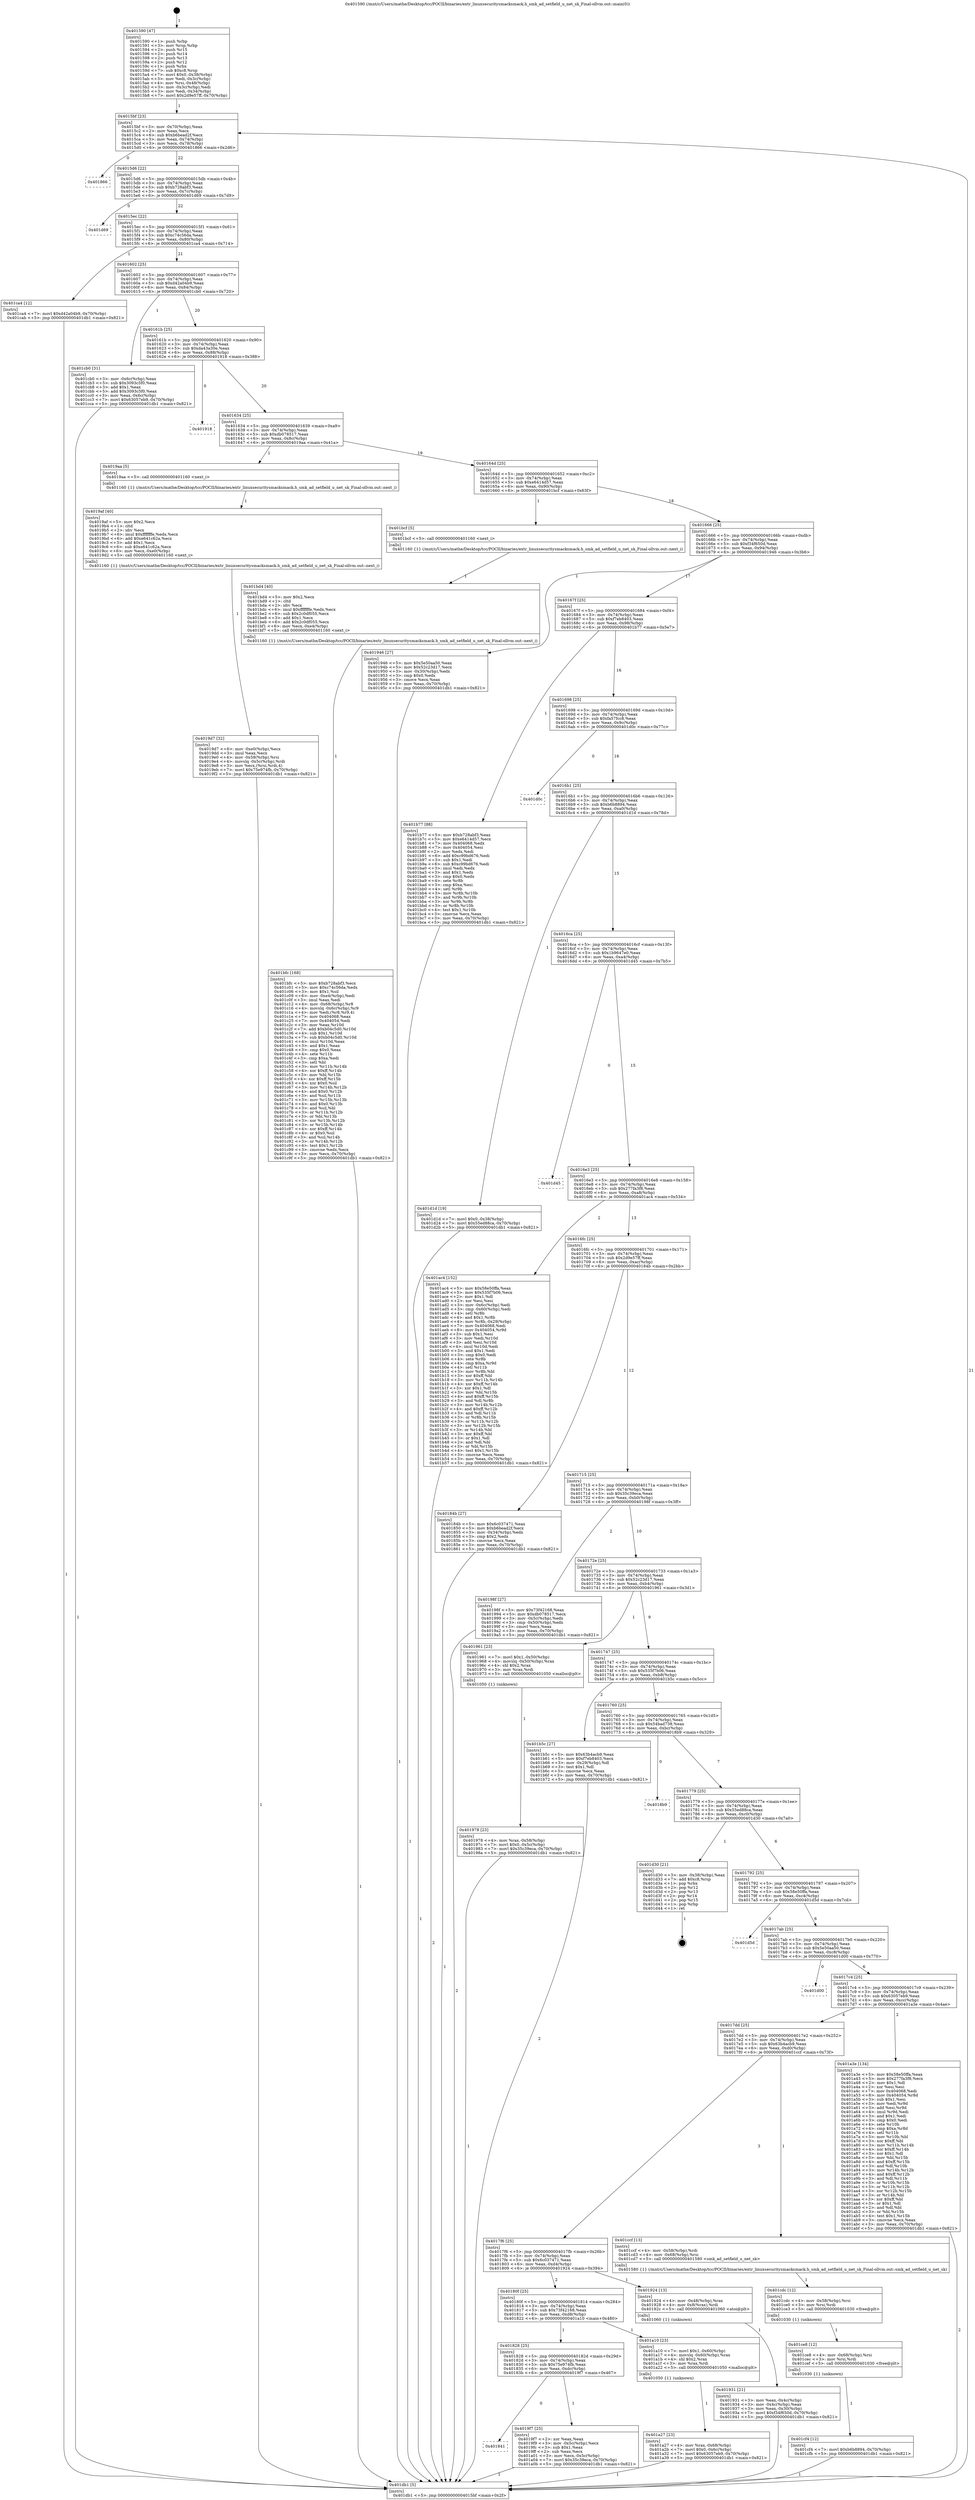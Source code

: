 digraph "0x401590" {
  label = "0x401590 (/mnt/c/Users/mathe/Desktop/tcc/POCII/binaries/extr_linuxsecuritysmacksmack.h_smk_ad_setfield_u_net_sk_Final-ollvm.out::main(0))"
  labelloc = "t"
  node[shape=record]

  Entry [label="",width=0.3,height=0.3,shape=circle,fillcolor=black,style=filled]
  "0x4015bf" [label="{
     0x4015bf [23]\l
     | [instrs]\l
     &nbsp;&nbsp;0x4015bf \<+3\>: mov -0x70(%rbp),%eax\l
     &nbsp;&nbsp;0x4015c2 \<+2\>: mov %eax,%ecx\l
     &nbsp;&nbsp;0x4015c4 \<+6\>: sub $0xb6bead2f,%ecx\l
     &nbsp;&nbsp;0x4015ca \<+3\>: mov %eax,-0x74(%rbp)\l
     &nbsp;&nbsp;0x4015cd \<+3\>: mov %ecx,-0x78(%rbp)\l
     &nbsp;&nbsp;0x4015d0 \<+6\>: je 0000000000401866 \<main+0x2d6\>\l
  }"]
  "0x401866" [label="{
     0x401866\l
  }", style=dashed]
  "0x4015d6" [label="{
     0x4015d6 [22]\l
     | [instrs]\l
     &nbsp;&nbsp;0x4015d6 \<+5\>: jmp 00000000004015db \<main+0x4b\>\l
     &nbsp;&nbsp;0x4015db \<+3\>: mov -0x74(%rbp),%eax\l
     &nbsp;&nbsp;0x4015de \<+5\>: sub $0xb728abf3,%eax\l
     &nbsp;&nbsp;0x4015e3 \<+3\>: mov %eax,-0x7c(%rbp)\l
     &nbsp;&nbsp;0x4015e6 \<+6\>: je 0000000000401d69 \<main+0x7d9\>\l
  }"]
  Exit [label="",width=0.3,height=0.3,shape=circle,fillcolor=black,style=filled,peripheries=2]
  "0x401d69" [label="{
     0x401d69\l
  }", style=dashed]
  "0x4015ec" [label="{
     0x4015ec [22]\l
     | [instrs]\l
     &nbsp;&nbsp;0x4015ec \<+5\>: jmp 00000000004015f1 \<main+0x61\>\l
     &nbsp;&nbsp;0x4015f1 \<+3\>: mov -0x74(%rbp),%eax\l
     &nbsp;&nbsp;0x4015f4 \<+5\>: sub $0xc74c56da,%eax\l
     &nbsp;&nbsp;0x4015f9 \<+3\>: mov %eax,-0x80(%rbp)\l
     &nbsp;&nbsp;0x4015fc \<+6\>: je 0000000000401ca4 \<main+0x714\>\l
  }"]
  "0x401cf4" [label="{
     0x401cf4 [12]\l
     | [instrs]\l
     &nbsp;&nbsp;0x401cf4 \<+7\>: movl $0xb6b8894,-0x70(%rbp)\l
     &nbsp;&nbsp;0x401cfb \<+5\>: jmp 0000000000401db1 \<main+0x821\>\l
  }"]
  "0x401ca4" [label="{
     0x401ca4 [12]\l
     | [instrs]\l
     &nbsp;&nbsp;0x401ca4 \<+7\>: movl $0xd42a04b9,-0x70(%rbp)\l
     &nbsp;&nbsp;0x401cab \<+5\>: jmp 0000000000401db1 \<main+0x821\>\l
  }"]
  "0x401602" [label="{
     0x401602 [25]\l
     | [instrs]\l
     &nbsp;&nbsp;0x401602 \<+5\>: jmp 0000000000401607 \<main+0x77\>\l
     &nbsp;&nbsp;0x401607 \<+3\>: mov -0x74(%rbp),%eax\l
     &nbsp;&nbsp;0x40160a \<+5\>: sub $0xd42a04b9,%eax\l
     &nbsp;&nbsp;0x40160f \<+6\>: mov %eax,-0x84(%rbp)\l
     &nbsp;&nbsp;0x401615 \<+6\>: je 0000000000401cb0 \<main+0x720\>\l
  }"]
  "0x401ce8" [label="{
     0x401ce8 [12]\l
     | [instrs]\l
     &nbsp;&nbsp;0x401ce8 \<+4\>: mov -0x68(%rbp),%rsi\l
     &nbsp;&nbsp;0x401cec \<+3\>: mov %rsi,%rdi\l
     &nbsp;&nbsp;0x401cef \<+5\>: call 0000000000401030 \<free@plt\>\l
     | [calls]\l
     &nbsp;&nbsp;0x401030 \{1\} (unknown)\l
  }"]
  "0x401cb0" [label="{
     0x401cb0 [31]\l
     | [instrs]\l
     &nbsp;&nbsp;0x401cb0 \<+3\>: mov -0x6c(%rbp),%eax\l
     &nbsp;&nbsp;0x401cb3 \<+5\>: sub $0x3093c5f0,%eax\l
     &nbsp;&nbsp;0x401cb8 \<+3\>: add $0x1,%eax\l
     &nbsp;&nbsp;0x401cbb \<+5\>: add $0x3093c5f0,%eax\l
     &nbsp;&nbsp;0x401cc0 \<+3\>: mov %eax,-0x6c(%rbp)\l
     &nbsp;&nbsp;0x401cc3 \<+7\>: movl $0x63057eb9,-0x70(%rbp)\l
     &nbsp;&nbsp;0x401cca \<+5\>: jmp 0000000000401db1 \<main+0x821\>\l
  }"]
  "0x40161b" [label="{
     0x40161b [25]\l
     | [instrs]\l
     &nbsp;&nbsp;0x40161b \<+5\>: jmp 0000000000401620 \<main+0x90\>\l
     &nbsp;&nbsp;0x401620 \<+3\>: mov -0x74(%rbp),%eax\l
     &nbsp;&nbsp;0x401623 \<+5\>: sub $0xda43a30e,%eax\l
     &nbsp;&nbsp;0x401628 \<+6\>: mov %eax,-0x88(%rbp)\l
     &nbsp;&nbsp;0x40162e \<+6\>: je 0000000000401918 \<main+0x388\>\l
  }"]
  "0x401cdc" [label="{
     0x401cdc [12]\l
     | [instrs]\l
     &nbsp;&nbsp;0x401cdc \<+4\>: mov -0x58(%rbp),%rsi\l
     &nbsp;&nbsp;0x401ce0 \<+3\>: mov %rsi,%rdi\l
     &nbsp;&nbsp;0x401ce3 \<+5\>: call 0000000000401030 \<free@plt\>\l
     | [calls]\l
     &nbsp;&nbsp;0x401030 \{1\} (unknown)\l
  }"]
  "0x401918" [label="{
     0x401918\l
  }", style=dashed]
  "0x401634" [label="{
     0x401634 [25]\l
     | [instrs]\l
     &nbsp;&nbsp;0x401634 \<+5\>: jmp 0000000000401639 \<main+0xa9\>\l
     &nbsp;&nbsp;0x401639 \<+3\>: mov -0x74(%rbp),%eax\l
     &nbsp;&nbsp;0x40163c \<+5\>: sub $0xdb078517,%eax\l
     &nbsp;&nbsp;0x401641 \<+6\>: mov %eax,-0x8c(%rbp)\l
     &nbsp;&nbsp;0x401647 \<+6\>: je 00000000004019aa \<main+0x41a\>\l
  }"]
  "0x401bfc" [label="{
     0x401bfc [168]\l
     | [instrs]\l
     &nbsp;&nbsp;0x401bfc \<+5\>: mov $0xb728abf3,%ecx\l
     &nbsp;&nbsp;0x401c01 \<+5\>: mov $0xc74c56da,%edx\l
     &nbsp;&nbsp;0x401c06 \<+3\>: mov $0x1,%sil\l
     &nbsp;&nbsp;0x401c09 \<+6\>: mov -0xe4(%rbp),%edi\l
     &nbsp;&nbsp;0x401c0f \<+3\>: imul %eax,%edi\l
     &nbsp;&nbsp;0x401c12 \<+4\>: mov -0x68(%rbp),%r8\l
     &nbsp;&nbsp;0x401c16 \<+4\>: movslq -0x6c(%rbp),%r9\l
     &nbsp;&nbsp;0x401c1a \<+4\>: mov %edi,(%r8,%r9,4)\l
     &nbsp;&nbsp;0x401c1e \<+7\>: mov 0x404068,%eax\l
     &nbsp;&nbsp;0x401c25 \<+7\>: mov 0x404054,%edi\l
     &nbsp;&nbsp;0x401c2c \<+3\>: mov %eax,%r10d\l
     &nbsp;&nbsp;0x401c2f \<+7\>: add $0xb04c5d0,%r10d\l
     &nbsp;&nbsp;0x401c36 \<+4\>: sub $0x1,%r10d\l
     &nbsp;&nbsp;0x401c3a \<+7\>: sub $0xb04c5d0,%r10d\l
     &nbsp;&nbsp;0x401c41 \<+4\>: imul %r10d,%eax\l
     &nbsp;&nbsp;0x401c45 \<+3\>: and $0x1,%eax\l
     &nbsp;&nbsp;0x401c48 \<+3\>: cmp $0x0,%eax\l
     &nbsp;&nbsp;0x401c4b \<+4\>: sete %r11b\l
     &nbsp;&nbsp;0x401c4f \<+3\>: cmp $0xa,%edi\l
     &nbsp;&nbsp;0x401c52 \<+3\>: setl %bl\l
     &nbsp;&nbsp;0x401c55 \<+3\>: mov %r11b,%r14b\l
     &nbsp;&nbsp;0x401c58 \<+4\>: xor $0xff,%r14b\l
     &nbsp;&nbsp;0x401c5c \<+3\>: mov %bl,%r15b\l
     &nbsp;&nbsp;0x401c5f \<+4\>: xor $0xff,%r15b\l
     &nbsp;&nbsp;0x401c63 \<+4\>: xor $0x0,%sil\l
     &nbsp;&nbsp;0x401c67 \<+3\>: mov %r14b,%r12b\l
     &nbsp;&nbsp;0x401c6a \<+4\>: and $0x0,%r12b\l
     &nbsp;&nbsp;0x401c6e \<+3\>: and %sil,%r11b\l
     &nbsp;&nbsp;0x401c71 \<+3\>: mov %r15b,%r13b\l
     &nbsp;&nbsp;0x401c74 \<+4\>: and $0x0,%r13b\l
     &nbsp;&nbsp;0x401c78 \<+3\>: and %sil,%bl\l
     &nbsp;&nbsp;0x401c7b \<+3\>: or %r11b,%r12b\l
     &nbsp;&nbsp;0x401c7e \<+3\>: or %bl,%r13b\l
     &nbsp;&nbsp;0x401c81 \<+3\>: xor %r13b,%r12b\l
     &nbsp;&nbsp;0x401c84 \<+3\>: or %r15b,%r14b\l
     &nbsp;&nbsp;0x401c87 \<+4\>: xor $0xff,%r14b\l
     &nbsp;&nbsp;0x401c8b \<+4\>: or $0x0,%sil\l
     &nbsp;&nbsp;0x401c8f \<+3\>: and %sil,%r14b\l
     &nbsp;&nbsp;0x401c92 \<+3\>: or %r14b,%r12b\l
     &nbsp;&nbsp;0x401c95 \<+4\>: test $0x1,%r12b\l
     &nbsp;&nbsp;0x401c99 \<+3\>: cmovne %edx,%ecx\l
     &nbsp;&nbsp;0x401c9c \<+3\>: mov %ecx,-0x70(%rbp)\l
     &nbsp;&nbsp;0x401c9f \<+5\>: jmp 0000000000401db1 \<main+0x821\>\l
  }"]
  "0x4019aa" [label="{
     0x4019aa [5]\l
     | [instrs]\l
     &nbsp;&nbsp;0x4019aa \<+5\>: call 0000000000401160 \<next_i\>\l
     | [calls]\l
     &nbsp;&nbsp;0x401160 \{1\} (/mnt/c/Users/mathe/Desktop/tcc/POCII/binaries/extr_linuxsecuritysmacksmack.h_smk_ad_setfield_u_net_sk_Final-ollvm.out::next_i)\l
  }"]
  "0x40164d" [label="{
     0x40164d [25]\l
     | [instrs]\l
     &nbsp;&nbsp;0x40164d \<+5\>: jmp 0000000000401652 \<main+0xc2\>\l
     &nbsp;&nbsp;0x401652 \<+3\>: mov -0x74(%rbp),%eax\l
     &nbsp;&nbsp;0x401655 \<+5\>: sub $0xe6414d57,%eax\l
     &nbsp;&nbsp;0x40165a \<+6\>: mov %eax,-0x90(%rbp)\l
     &nbsp;&nbsp;0x401660 \<+6\>: je 0000000000401bcf \<main+0x63f\>\l
  }"]
  "0x401bd4" [label="{
     0x401bd4 [40]\l
     | [instrs]\l
     &nbsp;&nbsp;0x401bd4 \<+5\>: mov $0x2,%ecx\l
     &nbsp;&nbsp;0x401bd9 \<+1\>: cltd\l
     &nbsp;&nbsp;0x401bda \<+2\>: idiv %ecx\l
     &nbsp;&nbsp;0x401bdc \<+6\>: imul $0xfffffffe,%edx,%ecx\l
     &nbsp;&nbsp;0x401be2 \<+6\>: sub $0x2c0df055,%ecx\l
     &nbsp;&nbsp;0x401be8 \<+3\>: add $0x1,%ecx\l
     &nbsp;&nbsp;0x401beb \<+6\>: add $0x2c0df055,%ecx\l
     &nbsp;&nbsp;0x401bf1 \<+6\>: mov %ecx,-0xe4(%rbp)\l
     &nbsp;&nbsp;0x401bf7 \<+5\>: call 0000000000401160 \<next_i\>\l
     | [calls]\l
     &nbsp;&nbsp;0x401160 \{1\} (/mnt/c/Users/mathe/Desktop/tcc/POCII/binaries/extr_linuxsecuritysmacksmack.h_smk_ad_setfield_u_net_sk_Final-ollvm.out::next_i)\l
  }"]
  "0x401bcf" [label="{
     0x401bcf [5]\l
     | [instrs]\l
     &nbsp;&nbsp;0x401bcf \<+5\>: call 0000000000401160 \<next_i\>\l
     | [calls]\l
     &nbsp;&nbsp;0x401160 \{1\} (/mnt/c/Users/mathe/Desktop/tcc/POCII/binaries/extr_linuxsecuritysmacksmack.h_smk_ad_setfield_u_net_sk_Final-ollvm.out::next_i)\l
  }"]
  "0x401666" [label="{
     0x401666 [25]\l
     | [instrs]\l
     &nbsp;&nbsp;0x401666 \<+5\>: jmp 000000000040166b \<main+0xdb\>\l
     &nbsp;&nbsp;0x40166b \<+3\>: mov -0x74(%rbp),%eax\l
     &nbsp;&nbsp;0x40166e \<+5\>: sub $0xf34f650d,%eax\l
     &nbsp;&nbsp;0x401673 \<+6\>: mov %eax,-0x94(%rbp)\l
     &nbsp;&nbsp;0x401679 \<+6\>: je 0000000000401946 \<main+0x3b6\>\l
  }"]
  "0x401a27" [label="{
     0x401a27 [23]\l
     | [instrs]\l
     &nbsp;&nbsp;0x401a27 \<+4\>: mov %rax,-0x68(%rbp)\l
     &nbsp;&nbsp;0x401a2b \<+7\>: movl $0x0,-0x6c(%rbp)\l
     &nbsp;&nbsp;0x401a32 \<+7\>: movl $0x63057eb9,-0x70(%rbp)\l
     &nbsp;&nbsp;0x401a39 \<+5\>: jmp 0000000000401db1 \<main+0x821\>\l
  }"]
  "0x401946" [label="{
     0x401946 [27]\l
     | [instrs]\l
     &nbsp;&nbsp;0x401946 \<+5\>: mov $0x5e50aa50,%eax\l
     &nbsp;&nbsp;0x40194b \<+5\>: mov $0x52c23d17,%ecx\l
     &nbsp;&nbsp;0x401950 \<+3\>: mov -0x30(%rbp),%edx\l
     &nbsp;&nbsp;0x401953 \<+3\>: cmp $0x0,%edx\l
     &nbsp;&nbsp;0x401956 \<+3\>: cmove %ecx,%eax\l
     &nbsp;&nbsp;0x401959 \<+3\>: mov %eax,-0x70(%rbp)\l
     &nbsp;&nbsp;0x40195c \<+5\>: jmp 0000000000401db1 \<main+0x821\>\l
  }"]
  "0x40167f" [label="{
     0x40167f [25]\l
     | [instrs]\l
     &nbsp;&nbsp;0x40167f \<+5\>: jmp 0000000000401684 \<main+0xf4\>\l
     &nbsp;&nbsp;0x401684 \<+3\>: mov -0x74(%rbp),%eax\l
     &nbsp;&nbsp;0x401687 \<+5\>: sub $0xf7eb8403,%eax\l
     &nbsp;&nbsp;0x40168c \<+6\>: mov %eax,-0x98(%rbp)\l
     &nbsp;&nbsp;0x401692 \<+6\>: je 0000000000401b77 \<main+0x5e7\>\l
  }"]
  "0x401841" [label="{
     0x401841\l
  }", style=dashed]
  "0x401b77" [label="{
     0x401b77 [88]\l
     | [instrs]\l
     &nbsp;&nbsp;0x401b77 \<+5\>: mov $0xb728abf3,%eax\l
     &nbsp;&nbsp;0x401b7c \<+5\>: mov $0xe6414d57,%ecx\l
     &nbsp;&nbsp;0x401b81 \<+7\>: mov 0x404068,%edx\l
     &nbsp;&nbsp;0x401b88 \<+7\>: mov 0x404054,%esi\l
     &nbsp;&nbsp;0x401b8f \<+2\>: mov %edx,%edi\l
     &nbsp;&nbsp;0x401b91 \<+6\>: add $0xc99bd676,%edi\l
     &nbsp;&nbsp;0x401b97 \<+3\>: sub $0x1,%edi\l
     &nbsp;&nbsp;0x401b9a \<+6\>: sub $0xc99bd676,%edi\l
     &nbsp;&nbsp;0x401ba0 \<+3\>: imul %edi,%edx\l
     &nbsp;&nbsp;0x401ba3 \<+3\>: and $0x1,%edx\l
     &nbsp;&nbsp;0x401ba6 \<+3\>: cmp $0x0,%edx\l
     &nbsp;&nbsp;0x401ba9 \<+4\>: sete %r8b\l
     &nbsp;&nbsp;0x401bad \<+3\>: cmp $0xa,%esi\l
     &nbsp;&nbsp;0x401bb0 \<+4\>: setl %r9b\l
     &nbsp;&nbsp;0x401bb4 \<+3\>: mov %r8b,%r10b\l
     &nbsp;&nbsp;0x401bb7 \<+3\>: and %r9b,%r10b\l
     &nbsp;&nbsp;0x401bba \<+3\>: xor %r9b,%r8b\l
     &nbsp;&nbsp;0x401bbd \<+3\>: or %r8b,%r10b\l
     &nbsp;&nbsp;0x401bc0 \<+4\>: test $0x1,%r10b\l
     &nbsp;&nbsp;0x401bc4 \<+3\>: cmovne %ecx,%eax\l
     &nbsp;&nbsp;0x401bc7 \<+3\>: mov %eax,-0x70(%rbp)\l
     &nbsp;&nbsp;0x401bca \<+5\>: jmp 0000000000401db1 \<main+0x821\>\l
  }"]
  "0x401698" [label="{
     0x401698 [25]\l
     | [instrs]\l
     &nbsp;&nbsp;0x401698 \<+5\>: jmp 000000000040169d \<main+0x10d\>\l
     &nbsp;&nbsp;0x40169d \<+3\>: mov -0x74(%rbp),%eax\l
     &nbsp;&nbsp;0x4016a0 \<+5\>: sub $0xfa57fcc8,%eax\l
     &nbsp;&nbsp;0x4016a5 \<+6\>: mov %eax,-0x9c(%rbp)\l
     &nbsp;&nbsp;0x4016ab \<+6\>: je 0000000000401d0c \<main+0x77c\>\l
  }"]
  "0x4019f7" [label="{
     0x4019f7 [25]\l
     | [instrs]\l
     &nbsp;&nbsp;0x4019f7 \<+2\>: xor %eax,%eax\l
     &nbsp;&nbsp;0x4019f9 \<+3\>: mov -0x5c(%rbp),%ecx\l
     &nbsp;&nbsp;0x4019fc \<+3\>: sub $0x1,%eax\l
     &nbsp;&nbsp;0x4019ff \<+2\>: sub %eax,%ecx\l
     &nbsp;&nbsp;0x401a01 \<+3\>: mov %ecx,-0x5c(%rbp)\l
     &nbsp;&nbsp;0x401a04 \<+7\>: movl $0x35c39eca,-0x70(%rbp)\l
     &nbsp;&nbsp;0x401a0b \<+5\>: jmp 0000000000401db1 \<main+0x821\>\l
  }"]
  "0x401d0c" [label="{
     0x401d0c\l
  }", style=dashed]
  "0x4016b1" [label="{
     0x4016b1 [25]\l
     | [instrs]\l
     &nbsp;&nbsp;0x4016b1 \<+5\>: jmp 00000000004016b6 \<main+0x126\>\l
     &nbsp;&nbsp;0x4016b6 \<+3\>: mov -0x74(%rbp),%eax\l
     &nbsp;&nbsp;0x4016b9 \<+5\>: sub $0xb6b8894,%eax\l
     &nbsp;&nbsp;0x4016be \<+6\>: mov %eax,-0xa0(%rbp)\l
     &nbsp;&nbsp;0x4016c4 \<+6\>: je 0000000000401d1d \<main+0x78d\>\l
  }"]
  "0x401828" [label="{
     0x401828 [25]\l
     | [instrs]\l
     &nbsp;&nbsp;0x401828 \<+5\>: jmp 000000000040182d \<main+0x29d\>\l
     &nbsp;&nbsp;0x40182d \<+3\>: mov -0x74(%rbp),%eax\l
     &nbsp;&nbsp;0x401830 \<+5\>: sub $0x75e974fb,%eax\l
     &nbsp;&nbsp;0x401835 \<+6\>: mov %eax,-0xdc(%rbp)\l
     &nbsp;&nbsp;0x40183b \<+6\>: je 00000000004019f7 \<main+0x467\>\l
  }"]
  "0x401d1d" [label="{
     0x401d1d [19]\l
     | [instrs]\l
     &nbsp;&nbsp;0x401d1d \<+7\>: movl $0x0,-0x38(%rbp)\l
     &nbsp;&nbsp;0x401d24 \<+7\>: movl $0x55ed88ca,-0x70(%rbp)\l
     &nbsp;&nbsp;0x401d2b \<+5\>: jmp 0000000000401db1 \<main+0x821\>\l
  }"]
  "0x4016ca" [label="{
     0x4016ca [25]\l
     | [instrs]\l
     &nbsp;&nbsp;0x4016ca \<+5\>: jmp 00000000004016cf \<main+0x13f\>\l
     &nbsp;&nbsp;0x4016cf \<+3\>: mov -0x74(%rbp),%eax\l
     &nbsp;&nbsp;0x4016d2 \<+5\>: sub $0x1b9647e0,%eax\l
     &nbsp;&nbsp;0x4016d7 \<+6\>: mov %eax,-0xa4(%rbp)\l
     &nbsp;&nbsp;0x4016dd \<+6\>: je 0000000000401d45 \<main+0x7b5\>\l
  }"]
  "0x401a10" [label="{
     0x401a10 [23]\l
     | [instrs]\l
     &nbsp;&nbsp;0x401a10 \<+7\>: movl $0x1,-0x60(%rbp)\l
     &nbsp;&nbsp;0x401a17 \<+4\>: movslq -0x60(%rbp),%rax\l
     &nbsp;&nbsp;0x401a1b \<+4\>: shl $0x2,%rax\l
     &nbsp;&nbsp;0x401a1f \<+3\>: mov %rax,%rdi\l
     &nbsp;&nbsp;0x401a22 \<+5\>: call 0000000000401050 \<malloc@plt\>\l
     | [calls]\l
     &nbsp;&nbsp;0x401050 \{1\} (unknown)\l
  }"]
  "0x401d45" [label="{
     0x401d45\l
  }", style=dashed]
  "0x4016e3" [label="{
     0x4016e3 [25]\l
     | [instrs]\l
     &nbsp;&nbsp;0x4016e3 \<+5\>: jmp 00000000004016e8 \<main+0x158\>\l
     &nbsp;&nbsp;0x4016e8 \<+3\>: mov -0x74(%rbp),%eax\l
     &nbsp;&nbsp;0x4016eb \<+5\>: sub $0x277fa3f8,%eax\l
     &nbsp;&nbsp;0x4016f0 \<+6\>: mov %eax,-0xa8(%rbp)\l
     &nbsp;&nbsp;0x4016f6 \<+6\>: je 0000000000401ac4 \<main+0x534\>\l
  }"]
  "0x4019d7" [label="{
     0x4019d7 [32]\l
     | [instrs]\l
     &nbsp;&nbsp;0x4019d7 \<+6\>: mov -0xe0(%rbp),%ecx\l
     &nbsp;&nbsp;0x4019dd \<+3\>: imul %eax,%ecx\l
     &nbsp;&nbsp;0x4019e0 \<+4\>: mov -0x58(%rbp),%rsi\l
     &nbsp;&nbsp;0x4019e4 \<+4\>: movslq -0x5c(%rbp),%rdi\l
     &nbsp;&nbsp;0x4019e8 \<+3\>: mov %ecx,(%rsi,%rdi,4)\l
     &nbsp;&nbsp;0x4019eb \<+7\>: movl $0x75e974fb,-0x70(%rbp)\l
     &nbsp;&nbsp;0x4019f2 \<+5\>: jmp 0000000000401db1 \<main+0x821\>\l
  }"]
  "0x401ac4" [label="{
     0x401ac4 [152]\l
     | [instrs]\l
     &nbsp;&nbsp;0x401ac4 \<+5\>: mov $0x58e50ffa,%eax\l
     &nbsp;&nbsp;0x401ac9 \<+5\>: mov $0x535f7b06,%ecx\l
     &nbsp;&nbsp;0x401ace \<+2\>: mov $0x1,%dl\l
     &nbsp;&nbsp;0x401ad0 \<+2\>: xor %esi,%esi\l
     &nbsp;&nbsp;0x401ad2 \<+3\>: mov -0x6c(%rbp),%edi\l
     &nbsp;&nbsp;0x401ad5 \<+3\>: cmp -0x60(%rbp),%edi\l
     &nbsp;&nbsp;0x401ad8 \<+4\>: setl %r8b\l
     &nbsp;&nbsp;0x401adc \<+4\>: and $0x1,%r8b\l
     &nbsp;&nbsp;0x401ae0 \<+4\>: mov %r8b,-0x29(%rbp)\l
     &nbsp;&nbsp;0x401ae4 \<+7\>: mov 0x404068,%edi\l
     &nbsp;&nbsp;0x401aeb \<+8\>: mov 0x404054,%r9d\l
     &nbsp;&nbsp;0x401af3 \<+3\>: sub $0x1,%esi\l
     &nbsp;&nbsp;0x401af6 \<+3\>: mov %edi,%r10d\l
     &nbsp;&nbsp;0x401af9 \<+3\>: add %esi,%r10d\l
     &nbsp;&nbsp;0x401afc \<+4\>: imul %r10d,%edi\l
     &nbsp;&nbsp;0x401b00 \<+3\>: and $0x1,%edi\l
     &nbsp;&nbsp;0x401b03 \<+3\>: cmp $0x0,%edi\l
     &nbsp;&nbsp;0x401b06 \<+4\>: sete %r8b\l
     &nbsp;&nbsp;0x401b0a \<+4\>: cmp $0xa,%r9d\l
     &nbsp;&nbsp;0x401b0e \<+4\>: setl %r11b\l
     &nbsp;&nbsp;0x401b12 \<+3\>: mov %r8b,%bl\l
     &nbsp;&nbsp;0x401b15 \<+3\>: xor $0xff,%bl\l
     &nbsp;&nbsp;0x401b18 \<+3\>: mov %r11b,%r14b\l
     &nbsp;&nbsp;0x401b1b \<+4\>: xor $0xff,%r14b\l
     &nbsp;&nbsp;0x401b1f \<+3\>: xor $0x1,%dl\l
     &nbsp;&nbsp;0x401b22 \<+3\>: mov %bl,%r15b\l
     &nbsp;&nbsp;0x401b25 \<+4\>: and $0xff,%r15b\l
     &nbsp;&nbsp;0x401b29 \<+3\>: and %dl,%r8b\l
     &nbsp;&nbsp;0x401b2c \<+3\>: mov %r14b,%r12b\l
     &nbsp;&nbsp;0x401b2f \<+4\>: and $0xff,%r12b\l
     &nbsp;&nbsp;0x401b33 \<+3\>: and %dl,%r11b\l
     &nbsp;&nbsp;0x401b36 \<+3\>: or %r8b,%r15b\l
     &nbsp;&nbsp;0x401b39 \<+3\>: or %r11b,%r12b\l
     &nbsp;&nbsp;0x401b3c \<+3\>: xor %r12b,%r15b\l
     &nbsp;&nbsp;0x401b3f \<+3\>: or %r14b,%bl\l
     &nbsp;&nbsp;0x401b42 \<+3\>: xor $0xff,%bl\l
     &nbsp;&nbsp;0x401b45 \<+3\>: or $0x1,%dl\l
     &nbsp;&nbsp;0x401b48 \<+2\>: and %dl,%bl\l
     &nbsp;&nbsp;0x401b4a \<+3\>: or %bl,%r15b\l
     &nbsp;&nbsp;0x401b4d \<+4\>: test $0x1,%r15b\l
     &nbsp;&nbsp;0x401b51 \<+3\>: cmovne %ecx,%eax\l
     &nbsp;&nbsp;0x401b54 \<+3\>: mov %eax,-0x70(%rbp)\l
     &nbsp;&nbsp;0x401b57 \<+5\>: jmp 0000000000401db1 \<main+0x821\>\l
  }"]
  "0x4016fc" [label="{
     0x4016fc [25]\l
     | [instrs]\l
     &nbsp;&nbsp;0x4016fc \<+5\>: jmp 0000000000401701 \<main+0x171\>\l
     &nbsp;&nbsp;0x401701 \<+3\>: mov -0x74(%rbp),%eax\l
     &nbsp;&nbsp;0x401704 \<+5\>: sub $0x2d9e57ff,%eax\l
     &nbsp;&nbsp;0x401709 \<+6\>: mov %eax,-0xac(%rbp)\l
     &nbsp;&nbsp;0x40170f \<+6\>: je 000000000040184b \<main+0x2bb\>\l
  }"]
  "0x4019af" [label="{
     0x4019af [40]\l
     | [instrs]\l
     &nbsp;&nbsp;0x4019af \<+5\>: mov $0x2,%ecx\l
     &nbsp;&nbsp;0x4019b4 \<+1\>: cltd\l
     &nbsp;&nbsp;0x4019b5 \<+2\>: idiv %ecx\l
     &nbsp;&nbsp;0x4019b7 \<+6\>: imul $0xfffffffe,%edx,%ecx\l
     &nbsp;&nbsp;0x4019bd \<+6\>: add $0xe641c62a,%ecx\l
     &nbsp;&nbsp;0x4019c3 \<+3\>: add $0x1,%ecx\l
     &nbsp;&nbsp;0x4019c6 \<+6\>: sub $0xe641c62a,%ecx\l
     &nbsp;&nbsp;0x4019cc \<+6\>: mov %ecx,-0xe0(%rbp)\l
     &nbsp;&nbsp;0x4019d2 \<+5\>: call 0000000000401160 \<next_i\>\l
     | [calls]\l
     &nbsp;&nbsp;0x401160 \{1\} (/mnt/c/Users/mathe/Desktop/tcc/POCII/binaries/extr_linuxsecuritysmacksmack.h_smk_ad_setfield_u_net_sk_Final-ollvm.out::next_i)\l
  }"]
  "0x40184b" [label="{
     0x40184b [27]\l
     | [instrs]\l
     &nbsp;&nbsp;0x40184b \<+5\>: mov $0x6c037471,%eax\l
     &nbsp;&nbsp;0x401850 \<+5\>: mov $0xb6bead2f,%ecx\l
     &nbsp;&nbsp;0x401855 \<+3\>: mov -0x34(%rbp),%edx\l
     &nbsp;&nbsp;0x401858 \<+3\>: cmp $0x2,%edx\l
     &nbsp;&nbsp;0x40185b \<+3\>: cmovne %ecx,%eax\l
     &nbsp;&nbsp;0x40185e \<+3\>: mov %eax,-0x70(%rbp)\l
     &nbsp;&nbsp;0x401861 \<+5\>: jmp 0000000000401db1 \<main+0x821\>\l
  }"]
  "0x401715" [label="{
     0x401715 [25]\l
     | [instrs]\l
     &nbsp;&nbsp;0x401715 \<+5\>: jmp 000000000040171a \<main+0x18a\>\l
     &nbsp;&nbsp;0x40171a \<+3\>: mov -0x74(%rbp),%eax\l
     &nbsp;&nbsp;0x40171d \<+5\>: sub $0x35c39eca,%eax\l
     &nbsp;&nbsp;0x401722 \<+6\>: mov %eax,-0xb0(%rbp)\l
     &nbsp;&nbsp;0x401728 \<+6\>: je 000000000040198f \<main+0x3ff\>\l
  }"]
  "0x401db1" [label="{
     0x401db1 [5]\l
     | [instrs]\l
     &nbsp;&nbsp;0x401db1 \<+5\>: jmp 00000000004015bf \<main+0x2f\>\l
  }"]
  "0x401590" [label="{
     0x401590 [47]\l
     | [instrs]\l
     &nbsp;&nbsp;0x401590 \<+1\>: push %rbp\l
     &nbsp;&nbsp;0x401591 \<+3\>: mov %rsp,%rbp\l
     &nbsp;&nbsp;0x401594 \<+2\>: push %r15\l
     &nbsp;&nbsp;0x401596 \<+2\>: push %r14\l
     &nbsp;&nbsp;0x401598 \<+2\>: push %r13\l
     &nbsp;&nbsp;0x40159a \<+2\>: push %r12\l
     &nbsp;&nbsp;0x40159c \<+1\>: push %rbx\l
     &nbsp;&nbsp;0x40159d \<+7\>: sub $0xc8,%rsp\l
     &nbsp;&nbsp;0x4015a4 \<+7\>: movl $0x0,-0x38(%rbp)\l
     &nbsp;&nbsp;0x4015ab \<+3\>: mov %edi,-0x3c(%rbp)\l
     &nbsp;&nbsp;0x4015ae \<+4\>: mov %rsi,-0x48(%rbp)\l
     &nbsp;&nbsp;0x4015b2 \<+3\>: mov -0x3c(%rbp),%edi\l
     &nbsp;&nbsp;0x4015b5 \<+3\>: mov %edi,-0x34(%rbp)\l
     &nbsp;&nbsp;0x4015b8 \<+7\>: movl $0x2d9e57ff,-0x70(%rbp)\l
  }"]
  "0x401978" [label="{
     0x401978 [23]\l
     | [instrs]\l
     &nbsp;&nbsp;0x401978 \<+4\>: mov %rax,-0x58(%rbp)\l
     &nbsp;&nbsp;0x40197c \<+7\>: movl $0x0,-0x5c(%rbp)\l
     &nbsp;&nbsp;0x401983 \<+7\>: movl $0x35c39eca,-0x70(%rbp)\l
     &nbsp;&nbsp;0x40198a \<+5\>: jmp 0000000000401db1 \<main+0x821\>\l
  }"]
  "0x40198f" [label="{
     0x40198f [27]\l
     | [instrs]\l
     &nbsp;&nbsp;0x40198f \<+5\>: mov $0x73f42168,%eax\l
     &nbsp;&nbsp;0x401994 \<+5\>: mov $0xdb078517,%ecx\l
     &nbsp;&nbsp;0x401999 \<+3\>: mov -0x5c(%rbp),%edx\l
     &nbsp;&nbsp;0x40199c \<+3\>: cmp -0x50(%rbp),%edx\l
     &nbsp;&nbsp;0x40199f \<+3\>: cmovl %ecx,%eax\l
     &nbsp;&nbsp;0x4019a2 \<+3\>: mov %eax,-0x70(%rbp)\l
     &nbsp;&nbsp;0x4019a5 \<+5\>: jmp 0000000000401db1 \<main+0x821\>\l
  }"]
  "0x40172e" [label="{
     0x40172e [25]\l
     | [instrs]\l
     &nbsp;&nbsp;0x40172e \<+5\>: jmp 0000000000401733 \<main+0x1a3\>\l
     &nbsp;&nbsp;0x401733 \<+3\>: mov -0x74(%rbp),%eax\l
     &nbsp;&nbsp;0x401736 \<+5\>: sub $0x52c23d17,%eax\l
     &nbsp;&nbsp;0x40173b \<+6\>: mov %eax,-0xb4(%rbp)\l
     &nbsp;&nbsp;0x401741 \<+6\>: je 0000000000401961 \<main+0x3d1\>\l
  }"]
  "0x401931" [label="{
     0x401931 [21]\l
     | [instrs]\l
     &nbsp;&nbsp;0x401931 \<+3\>: mov %eax,-0x4c(%rbp)\l
     &nbsp;&nbsp;0x401934 \<+3\>: mov -0x4c(%rbp),%eax\l
     &nbsp;&nbsp;0x401937 \<+3\>: mov %eax,-0x30(%rbp)\l
     &nbsp;&nbsp;0x40193a \<+7\>: movl $0xf34f650d,-0x70(%rbp)\l
     &nbsp;&nbsp;0x401941 \<+5\>: jmp 0000000000401db1 \<main+0x821\>\l
  }"]
  "0x401961" [label="{
     0x401961 [23]\l
     | [instrs]\l
     &nbsp;&nbsp;0x401961 \<+7\>: movl $0x1,-0x50(%rbp)\l
     &nbsp;&nbsp;0x401968 \<+4\>: movslq -0x50(%rbp),%rax\l
     &nbsp;&nbsp;0x40196c \<+4\>: shl $0x2,%rax\l
     &nbsp;&nbsp;0x401970 \<+3\>: mov %rax,%rdi\l
     &nbsp;&nbsp;0x401973 \<+5\>: call 0000000000401050 \<malloc@plt\>\l
     | [calls]\l
     &nbsp;&nbsp;0x401050 \{1\} (unknown)\l
  }"]
  "0x401747" [label="{
     0x401747 [25]\l
     | [instrs]\l
     &nbsp;&nbsp;0x401747 \<+5\>: jmp 000000000040174c \<main+0x1bc\>\l
     &nbsp;&nbsp;0x40174c \<+3\>: mov -0x74(%rbp),%eax\l
     &nbsp;&nbsp;0x40174f \<+5\>: sub $0x535f7b06,%eax\l
     &nbsp;&nbsp;0x401754 \<+6\>: mov %eax,-0xb8(%rbp)\l
     &nbsp;&nbsp;0x40175a \<+6\>: je 0000000000401b5c \<main+0x5cc\>\l
  }"]
  "0x40180f" [label="{
     0x40180f [25]\l
     | [instrs]\l
     &nbsp;&nbsp;0x40180f \<+5\>: jmp 0000000000401814 \<main+0x284\>\l
     &nbsp;&nbsp;0x401814 \<+3\>: mov -0x74(%rbp),%eax\l
     &nbsp;&nbsp;0x401817 \<+5\>: sub $0x73f42168,%eax\l
     &nbsp;&nbsp;0x40181c \<+6\>: mov %eax,-0xd8(%rbp)\l
     &nbsp;&nbsp;0x401822 \<+6\>: je 0000000000401a10 \<main+0x480\>\l
  }"]
  "0x401b5c" [label="{
     0x401b5c [27]\l
     | [instrs]\l
     &nbsp;&nbsp;0x401b5c \<+5\>: mov $0x63b4acb9,%eax\l
     &nbsp;&nbsp;0x401b61 \<+5\>: mov $0xf7eb8403,%ecx\l
     &nbsp;&nbsp;0x401b66 \<+3\>: mov -0x29(%rbp),%dl\l
     &nbsp;&nbsp;0x401b69 \<+3\>: test $0x1,%dl\l
     &nbsp;&nbsp;0x401b6c \<+3\>: cmovne %ecx,%eax\l
     &nbsp;&nbsp;0x401b6f \<+3\>: mov %eax,-0x70(%rbp)\l
     &nbsp;&nbsp;0x401b72 \<+5\>: jmp 0000000000401db1 \<main+0x821\>\l
  }"]
  "0x401760" [label="{
     0x401760 [25]\l
     | [instrs]\l
     &nbsp;&nbsp;0x401760 \<+5\>: jmp 0000000000401765 \<main+0x1d5\>\l
     &nbsp;&nbsp;0x401765 \<+3\>: mov -0x74(%rbp),%eax\l
     &nbsp;&nbsp;0x401768 \<+5\>: sub $0x54bad738,%eax\l
     &nbsp;&nbsp;0x40176d \<+6\>: mov %eax,-0xbc(%rbp)\l
     &nbsp;&nbsp;0x401773 \<+6\>: je 00000000004018b9 \<main+0x329\>\l
  }"]
  "0x401924" [label="{
     0x401924 [13]\l
     | [instrs]\l
     &nbsp;&nbsp;0x401924 \<+4\>: mov -0x48(%rbp),%rax\l
     &nbsp;&nbsp;0x401928 \<+4\>: mov 0x8(%rax),%rdi\l
     &nbsp;&nbsp;0x40192c \<+5\>: call 0000000000401060 \<atoi@plt\>\l
     | [calls]\l
     &nbsp;&nbsp;0x401060 \{1\} (unknown)\l
  }"]
  "0x4018b9" [label="{
     0x4018b9\l
  }", style=dashed]
  "0x401779" [label="{
     0x401779 [25]\l
     | [instrs]\l
     &nbsp;&nbsp;0x401779 \<+5\>: jmp 000000000040177e \<main+0x1ee\>\l
     &nbsp;&nbsp;0x40177e \<+3\>: mov -0x74(%rbp),%eax\l
     &nbsp;&nbsp;0x401781 \<+5\>: sub $0x55ed88ca,%eax\l
     &nbsp;&nbsp;0x401786 \<+6\>: mov %eax,-0xc0(%rbp)\l
     &nbsp;&nbsp;0x40178c \<+6\>: je 0000000000401d30 \<main+0x7a0\>\l
  }"]
  "0x4017f6" [label="{
     0x4017f6 [25]\l
     | [instrs]\l
     &nbsp;&nbsp;0x4017f6 \<+5\>: jmp 00000000004017fb \<main+0x26b\>\l
     &nbsp;&nbsp;0x4017fb \<+3\>: mov -0x74(%rbp),%eax\l
     &nbsp;&nbsp;0x4017fe \<+5\>: sub $0x6c037471,%eax\l
     &nbsp;&nbsp;0x401803 \<+6\>: mov %eax,-0xd4(%rbp)\l
     &nbsp;&nbsp;0x401809 \<+6\>: je 0000000000401924 \<main+0x394\>\l
  }"]
  "0x401d30" [label="{
     0x401d30 [21]\l
     | [instrs]\l
     &nbsp;&nbsp;0x401d30 \<+3\>: mov -0x38(%rbp),%eax\l
     &nbsp;&nbsp;0x401d33 \<+7\>: add $0xc8,%rsp\l
     &nbsp;&nbsp;0x401d3a \<+1\>: pop %rbx\l
     &nbsp;&nbsp;0x401d3b \<+2\>: pop %r12\l
     &nbsp;&nbsp;0x401d3d \<+2\>: pop %r13\l
     &nbsp;&nbsp;0x401d3f \<+2\>: pop %r14\l
     &nbsp;&nbsp;0x401d41 \<+2\>: pop %r15\l
     &nbsp;&nbsp;0x401d43 \<+1\>: pop %rbp\l
     &nbsp;&nbsp;0x401d44 \<+1\>: ret\l
  }"]
  "0x401792" [label="{
     0x401792 [25]\l
     | [instrs]\l
     &nbsp;&nbsp;0x401792 \<+5\>: jmp 0000000000401797 \<main+0x207\>\l
     &nbsp;&nbsp;0x401797 \<+3\>: mov -0x74(%rbp),%eax\l
     &nbsp;&nbsp;0x40179a \<+5\>: sub $0x58e50ffa,%eax\l
     &nbsp;&nbsp;0x40179f \<+6\>: mov %eax,-0xc4(%rbp)\l
     &nbsp;&nbsp;0x4017a5 \<+6\>: je 0000000000401d5d \<main+0x7cd\>\l
  }"]
  "0x401ccf" [label="{
     0x401ccf [13]\l
     | [instrs]\l
     &nbsp;&nbsp;0x401ccf \<+4\>: mov -0x58(%rbp),%rdi\l
     &nbsp;&nbsp;0x401cd3 \<+4\>: mov -0x68(%rbp),%rsi\l
     &nbsp;&nbsp;0x401cd7 \<+5\>: call 0000000000401580 \<smk_ad_setfield_u_net_sk\>\l
     | [calls]\l
     &nbsp;&nbsp;0x401580 \{1\} (/mnt/c/Users/mathe/Desktop/tcc/POCII/binaries/extr_linuxsecuritysmacksmack.h_smk_ad_setfield_u_net_sk_Final-ollvm.out::smk_ad_setfield_u_net_sk)\l
  }"]
  "0x401d5d" [label="{
     0x401d5d\l
  }", style=dashed]
  "0x4017ab" [label="{
     0x4017ab [25]\l
     | [instrs]\l
     &nbsp;&nbsp;0x4017ab \<+5\>: jmp 00000000004017b0 \<main+0x220\>\l
     &nbsp;&nbsp;0x4017b0 \<+3\>: mov -0x74(%rbp),%eax\l
     &nbsp;&nbsp;0x4017b3 \<+5\>: sub $0x5e50aa50,%eax\l
     &nbsp;&nbsp;0x4017b8 \<+6\>: mov %eax,-0xc8(%rbp)\l
     &nbsp;&nbsp;0x4017be \<+6\>: je 0000000000401d00 \<main+0x770\>\l
  }"]
  "0x4017dd" [label="{
     0x4017dd [25]\l
     | [instrs]\l
     &nbsp;&nbsp;0x4017dd \<+5\>: jmp 00000000004017e2 \<main+0x252\>\l
     &nbsp;&nbsp;0x4017e2 \<+3\>: mov -0x74(%rbp),%eax\l
     &nbsp;&nbsp;0x4017e5 \<+5\>: sub $0x63b4acb9,%eax\l
     &nbsp;&nbsp;0x4017ea \<+6\>: mov %eax,-0xd0(%rbp)\l
     &nbsp;&nbsp;0x4017f0 \<+6\>: je 0000000000401ccf \<main+0x73f\>\l
  }"]
  "0x401d00" [label="{
     0x401d00\l
  }", style=dashed]
  "0x4017c4" [label="{
     0x4017c4 [25]\l
     | [instrs]\l
     &nbsp;&nbsp;0x4017c4 \<+5\>: jmp 00000000004017c9 \<main+0x239\>\l
     &nbsp;&nbsp;0x4017c9 \<+3\>: mov -0x74(%rbp),%eax\l
     &nbsp;&nbsp;0x4017cc \<+5\>: sub $0x63057eb9,%eax\l
     &nbsp;&nbsp;0x4017d1 \<+6\>: mov %eax,-0xcc(%rbp)\l
     &nbsp;&nbsp;0x4017d7 \<+6\>: je 0000000000401a3e \<main+0x4ae\>\l
  }"]
  "0x401a3e" [label="{
     0x401a3e [134]\l
     | [instrs]\l
     &nbsp;&nbsp;0x401a3e \<+5\>: mov $0x58e50ffa,%eax\l
     &nbsp;&nbsp;0x401a43 \<+5\>: mov $0x277fa3f8,%ecx\l
     &nbsp;&nbsp;0x401a48 \<+2\>: mov $0x1,%dl\l
     &nbsp;&nbsp;0x401a4a \<+2\>: xor %esi,%esi\l
     &nbsp;&nbsp;0x401a4c \<+7\>: mov 0x404068,%edi\l
     &nbsp;&nbsp;0x401a53 \<+8\>: mov 0x404054,%r8d\l
     &nbsp;&nbsp;0x401a5b \<+3\>: sub $0x1,%esi\l
     &nbsp;&nbsp;0x401a5e \<+3\>: mov %edi,%r9d\l
     &nbsp;&nbsp;0x401a61 \<+3\>: add %esi,%r9d\l
     &nbsp;&nbsp;0x401a64 \<+4\>: imul %r9d,%edi\l
     &nbsp;&nbsp;0x401a68 \<+3\>: and $0x1,%edi\l
     &nbsp;&nbsp;0x401a6b \<+3\>: cmp $0x0,%edi\l
     &nbsp;&nbsp;0x401a6e \<+4\>: sete %r10b\l
     &nbsp;&nbsp;0x401a72 \<+4\>: cmp $0xa,%r8d\l
     &nbsp;&nbsp;0x401a76 \<+4\>: setl %r11b\l
     &nbsp;&nbsp;0x401a7a \<+3\>: mov %r10b,%bl\l
     &nbsp;&nbsp;0x401a7d \<+3\>: xor $0xff,%bl\l
     &nbsp;&nbsp;0x401a80 \<+3\>: mov %r11b,%r14b\l
     &nbsp;&nbsp;0x401a83 \<+4\>: xor $0xff,%r14b\l
     &nbsp;&nbsp;0x401a87 \<+3\>: xor $0x1,%dl\l
     &nbsp;&nbsp;0x401a8a \<+3\>: mov %bl,%r15b\l
     &nbsp;&nbsp;0x401a8d \<+4\>: and $0xff,%r15b\l
     &nbsp;&nbsp;0x401a91 \<+3\>: and %dl,%r10b\l
     &nbsp;&nbsp;0x401a94 \<+3\>: mov %r14b,%r12b\l
     &nbsp;&nbsp;0x401a97 \<+4\>: and $0xff,%r12b\l
     &nbsp;&nbsp;0x401a9b \<+3\>: and %dl,%r11b\l
     &nbsp;&nbsp;0x401a9e \<+3\>: or %r10b,%r15b\l
     &nbsp;&nbsp;0x401aa1 \<+3\>: or %r11b,%r12b\l
     &nbsp;&nbsp;0x401aa4 \<+3\>: xor %r12b,%r15b\l
     &nbsp;&nbsp;0x401aa7 \<+3\>: or %r14b,%bl\l
     &nbsp;&nbsp;0x401aaa \<+3\>: xor $0xff,%bl\l
     &nbsp;&nbsp;0x401aad \<+3\>: or $0x1,%dl\l
     &nbsp;&nbsp;0x401ab0 \<+2\>: and %dl,%bl\l
     &nbsp;&nbsp;0x401ab2 \<+3\>: or %bl,%r15b\l
     &nbsp;&nbsp;0x401ab5 \<+4\>: test $0x1,%r15b\l
     &nbsp;&nbsp;0x401ab9 \<+3\>: cmovne %ecx,%eax\l
     &nbsp;&nbsp;0x401abc \<+3\>: mov %eax,-0x70(%rbp)\l
     &nbsp;&nbsp;0x401abf \<+5\>: jmp 0000000000401db1 \<main+0x821\>\l
  }"]
  Entry -> "0x401590" [label=" 1"]
  "0x4015bf" -> "0x401866" [label=" 0"]
  "0x4015bf" -> "0x4015d6" [label=" 22"]
  "0x401d30" -> Exit [label=" 1"]
  "0x4015d6" -> "0x401d69" [label=" 0"]
  "0x4015d6" -> "0x4015ec" [label=" 22"]
  "0x401d1d" -> "0x401db1" [label=" 1"]
  "0x4015ec" -> "0x401ca4" [label=" 1"]
  "0x4015ec" -> "0x401602" [label=" 21"]
  "0x401cf4" -> "0x401db1" [label=" 1"]
  "0x401602" -> "0x401cb0" [label=" 1"]
  "0x401602" -> "0x40161b" [label=" 20"]
  "0x401ce8" -> "0x401cf4" [label=" 1"]
  "0x40161b" -> "0x401918" [label=" 0"]
  "0x40161b" -> "0x401634" [label=" 20"]
  "0x401cdc" -> "0x401ce8" [label=" 1"]
  "0x401634" -> "0x4019aa" [label=" 1"]
  "0x401634" -> "0x40164d" [label=" 19"]
  "0x401ccf" -> "0x401cdc" [label=" 1"]
  "0x40164d" -> "0x401bcf" [label=" 1"]
  "0x40164d" -> "0x401666" [label=" 18"]
  "0x401cb0" -> "0x401db1" [label=" 1"]
  "0x401666" -> "0x401946" [label=" 1"]
  "0x401666" -> "0x40167f" [label=" 17"]
  "0x401ca4" -> "0x401db1" [label=" 1"]
  "0x40167f" -> "0x401b77" [label=" 1"]
  "0x40167f" -> "0x401698" [label=" 16"]
  "0x401bfc" -> "0x401db1" [label=" 1"]
  "0x401698" -> "0x401d0c" [label=" 0"]
  "0x401698" -> "0x4016b1" [label=" 16"]
  "0x401bd4" -> "0x401bfc" [label=" 1"]
  "0x4016b1" -> "0x401d1d" [label=" 1"]
  "0x4016b1" -> "0x4016ca" [label=" 15"]
  "0x401b77" -> "0x401db1" [label=" 1"]
  "0x4016ca" -> "0x401d45" [label=" 0"]
  "0x4016ca" -> "0x4016e3" [label=" 15"]
  "0x401b5c" -> "0x401db1" [label=" 2"]
  "0x4016e3" -> "0x401ac4" [label=" 2"]
  "0x4016e3" -> "0x4016fc" [label=" 13"]
  "0x401a3e" -> "0x401db1" [label=" 2"]
  "0x4016fc" -> "0x40184b" [label=" 1"]
  "0x4016fc" -> "0x401715" [label=" 12"]
  "0x40184b" -> "0x401db1" [label=" 1"]
  "0x401590" -> "0x4015bf" [label=" 1"]
  "0x401db1" -> "0x4015bf" [label=" 21"]
  "0x401a27" -> "0x401db1" [label=" 1"]
  "0x401715" -> "0x40198f" [label=" 2"]
  "0x401715" -> "0x40172e" [label=" 10"]
  "0x401a10" -> "0x401a27" [label=" 1"]
  "0x40172e" -> "0x401961" [label=" 1"]
  "0x40172e" -> "0x401747" [label=" 9"]
  "0x4019f7" -> "0x401db1" [label=" 1"]
  "0x401747" -> "0x401b5c" [label=" 2"]
  "0x401747" -> "0x401760" [label=" 7"]
  "0x401828" -> "0x401841" [label=" 0"]
  "0x401760" -> "0x4018b9" [label=" 0"]
  "0x401760" -> "0x401779" [label=" 7"]
  "0x401828" -> "0x4019f7" [label=" 1"]
  "0x401779" -> "0x401d30" [label=" 1"]
  "0x401779" -> "0x401792" [label=" 6"]
  "0x40180f" -> "0x401828" [label=" 1"]
  "0x401792" -> "0x401d5d" [label=" 0"]
  "0x401792" -> "0x4017ab" [label=" 6"]
  "0x40180f" -> "0x401a10" [label=" 1"]
  "0x4017ab" -> "0x401d00" [label=" 0"]
  "0x4017ab" -> "0x4017c4" [label=" 6"]
  "0x4019d7" -> "0x401db1" [label=" 1"]
  "0x4017c4" -> "0x401a3e" [label=" 2"]
  "0x4017c4" -> "0x4017dd" [label=" 4"]
  "0x401ac4" -> "0x401db1" [label=" 2"]
  "0x4017dd" -> "0x401ccf" [label=" 1"]
  "0x4017dd" -> "0x4017f6" [label=" 3"]
  "0x401bcf" -> "0x401bd4" [label=" 1"]
  "0x4017f6" -> "0x401924" [label=" 1"]
  "0x4017f6" -> "0x40180f" [label=" 2"]
  "0x401924" -> "0x401931" [label=" 1"]
  "0x401931" -> "0x401db1" [label=" 1"]
  "0x401946" -> "0x401db1" [label=" 1"]
  "0x401961" -> "0x401978" [label=" 1"]
  "0x401978" -> "0x401db1" [label=" 1"]
  "0x40198f" -> "0x401db1" [label=" 2"]
  "0x4019aa" -> "0x4019af" [label=" 1"]
  "0x4019af" -> "0x4019d7" [label=" 1"]
}
